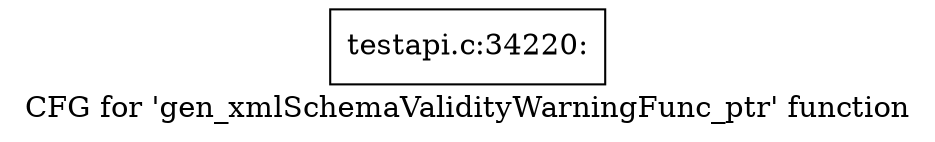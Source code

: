 digraph "CFG for 'gen_xmlSchemaValidityWarningFunc_ptr' function" {
	label="CFG for 'gen_xmlSchemaValidityWarningFunc_ptr' function";

	Node0x533c890 [shape=record,label="{testapi.c:34220:}"];
}
